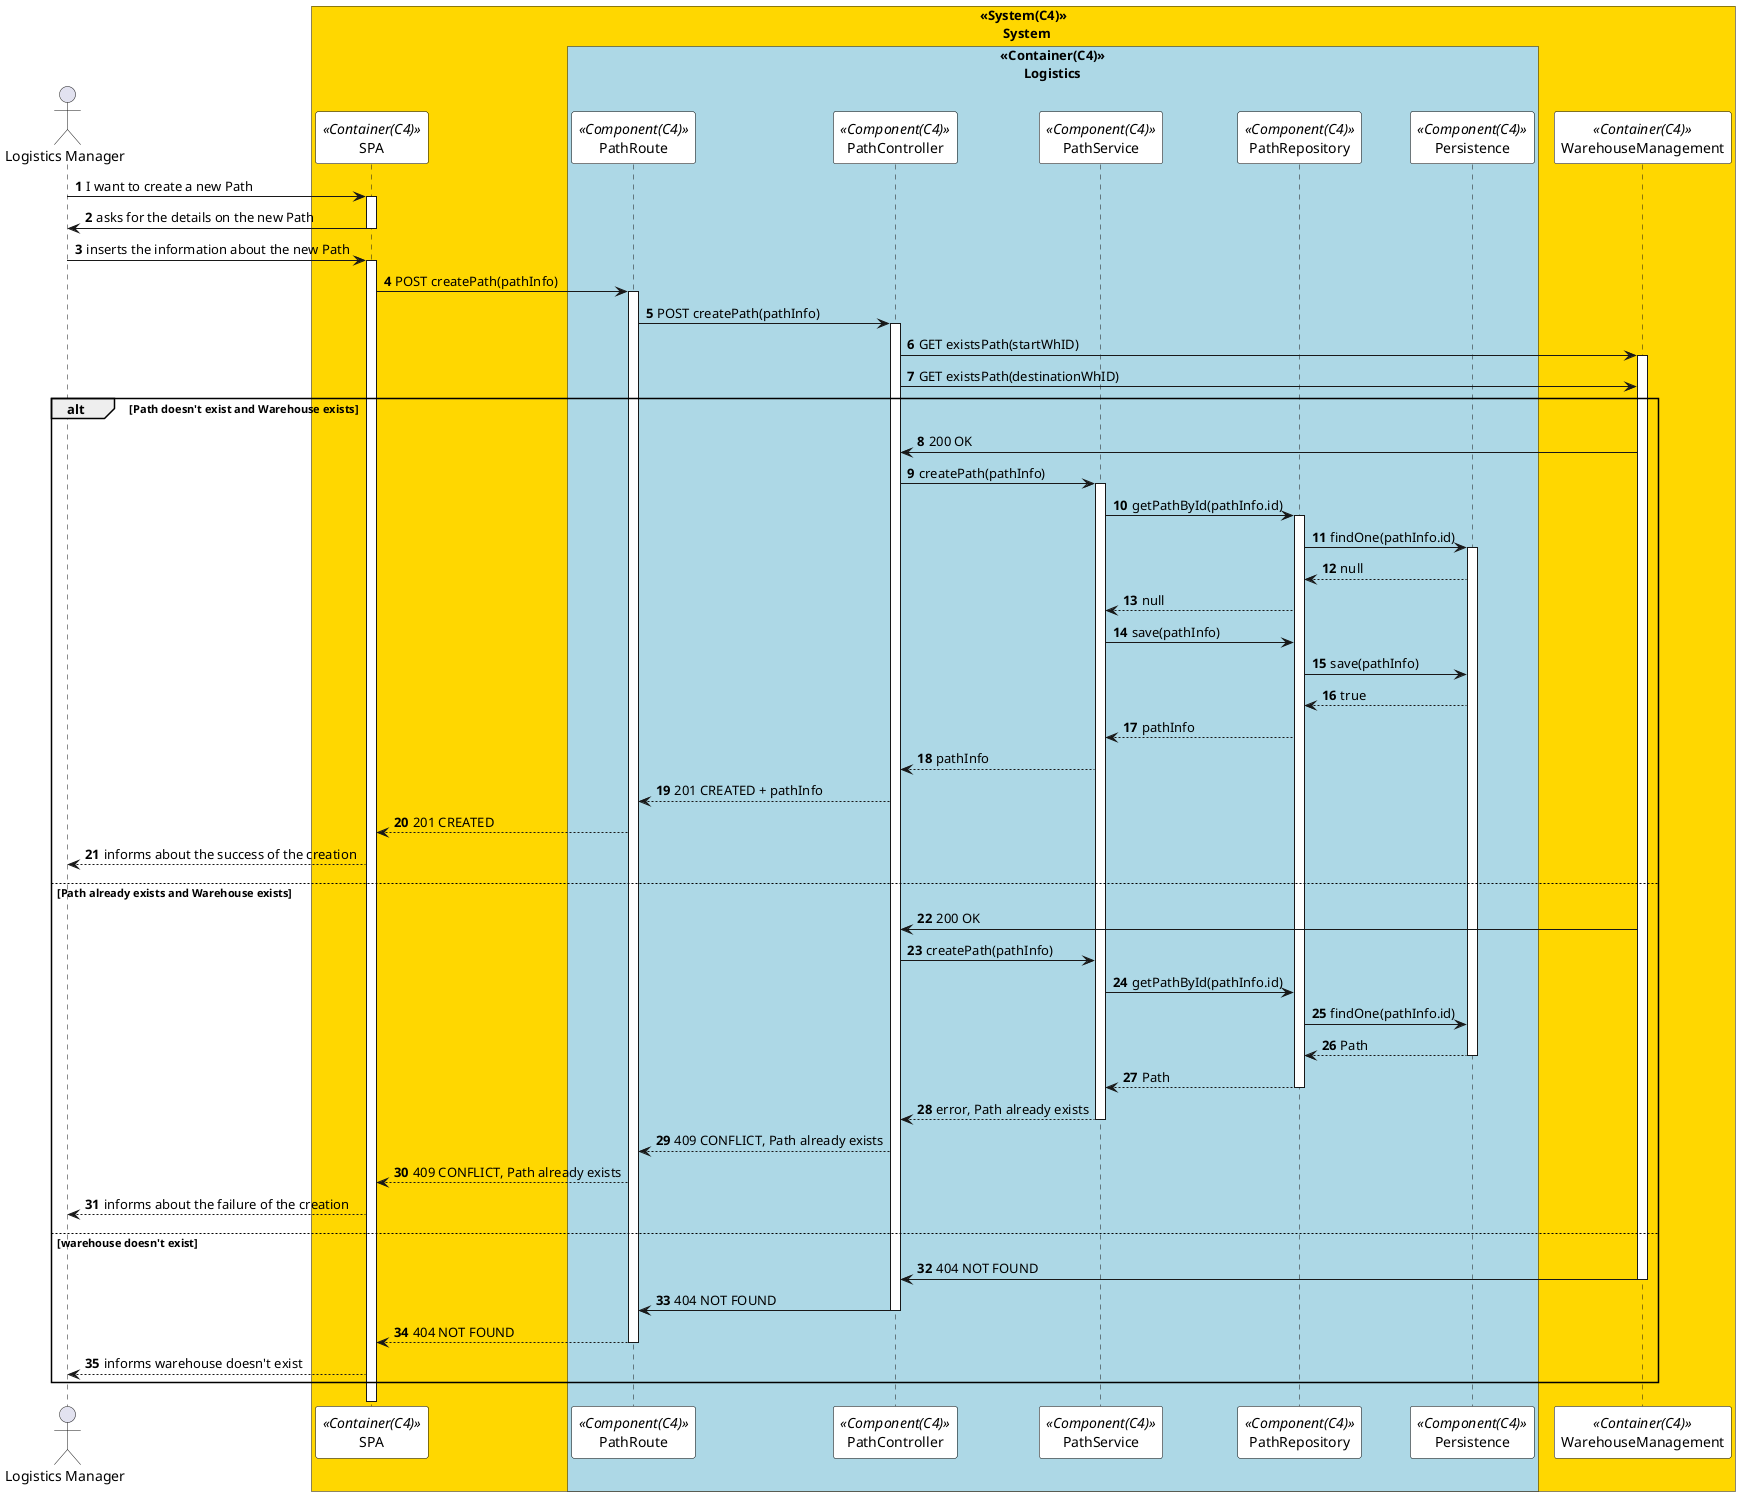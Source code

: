 @startuml createPathSD
autonumber
!pragma teoz true
skinparam sequence {
ParticipantBorderColor black
ParticipantBackgroundColor white
}
actor "Logistics Manager" as manager


box "<<System(C4)>>\n       System" #Gold
participant SPA as  SPA <<Container(C4)>>
box "<<Container(C4)>>\n       Logistics" #LightBlue
participant PathRoute as Route <<Component(C4)>>
participant PathController as Controller <<Component(C4)>>
participant PathService as Service <<Component(C4)>>
participant PathRepository as Repository <<Component(C4)>>
participant Persistence as Persistence <<Component(C4)>>
end box
participant WarehouseManagement as WarehouseManagement <<Container(C4)>>
end box


manager -> SPA: I want to create a new Path
activate SPA

SPA -> manager: asks for the details on the new Path
deactivate SPA

manager -> SPA: inserts the information about the new Path
activate SPA


SPA -> Route: POST createPath(pathInfo)
activate Route
Route -> Controller: POST createPath(pathInfo)
activate Controller

Controller -> WarehouseManagement: GET existsPath(startWhID)
activate WarehouseManagement
Controller -> WarehouseManagement: GET existsPath(destinationWhID)

alt Path doesn't exist and Warehouse exists

WarehouseManagement -> Controller: 200 OK

Controller -> Service: createPath(pathInfo)
activate Service
Service -> Repository: getPathById(pathInfo.id)
activate Repository
Repository -> Persistence: findOne(pathInfo.id)
activate Persistence
Persistence --> Repository: null

Repository --> Service: null

Service -> Repository: save(pathInfo)

Repository -> Persistence: save(pathInfo)

Persistence --> Repository: true

Repository --> Service: pathInfo

Service --> Controller: pathInfo

Controller --> Route: 201 CREATED + pathInfo

Route --> SPA: 201 CREATED

SPA --> manager: informs about the success of the creation

else Path already exists and Warehouse exists

WarehouseManagement -> Controller: 200 OK

Controller -> Service: createPath(pathInfo)

Service -> Repository: getPathById(pathInfo.id)

Repository -> Persistence: findOne(pathInfo.id)

Persistence --> Repository: Path
deactivate Persistence
Repository --> Service: Path
deactivate Repository
Service --> Controller: error, Path already exists
deactivate Service
Controller --> Route: 409 CONFLICT, Path already exists

Route --> SPA: 409 CONFLICT, Path already exists

SPA --> manager: informs about the failure of the creation


else warehouse doesn't exist

WarehouseManagement -> Controller: 404 NOT FOUND
deactivate WarehouseManagement
Controller -> Route: 404 NOT FOUND
deactivate Controller
Route --> SPA: 404 NOT FOUND
deactivate Route

SPA --> manager: informs warehouse doesn't exist


end

deactivate SPA
deactivate manager

@enduml